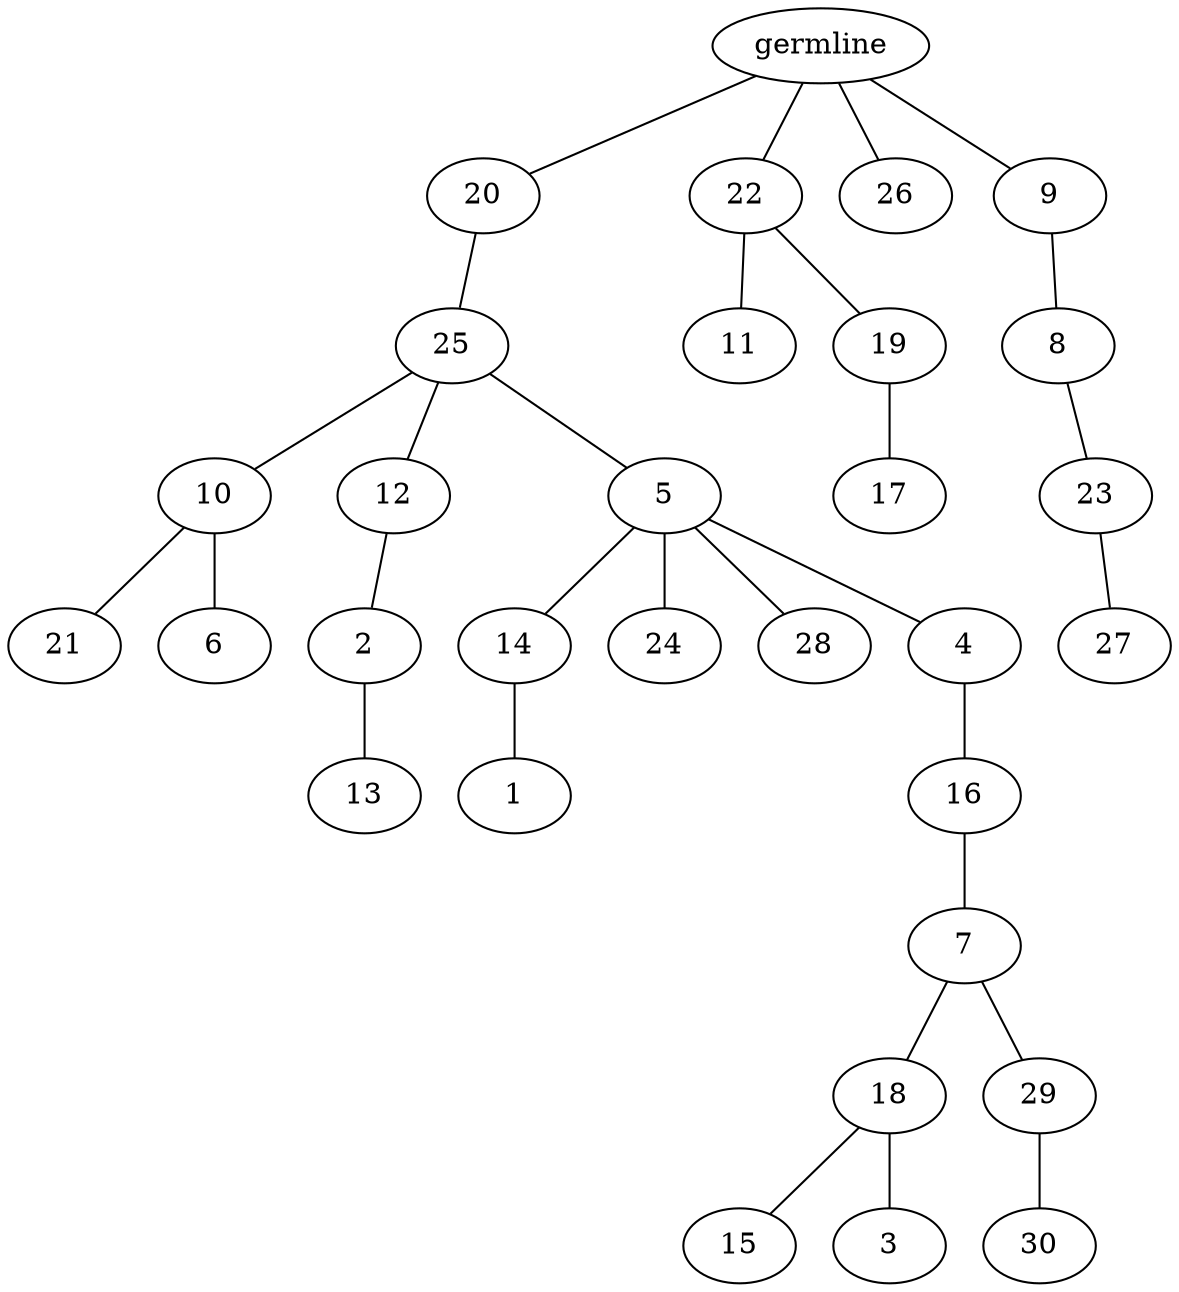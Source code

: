graph tree {
    "140240838950144" [label="germline"];
    "140240848518976" [label="20"];
    "140240847680224" [label="25"];
    "140240847681328" [label="10"];
    "140240847681424" [label="21"];
    "140240847683200" [label="6"];
    "140240847679600" [label="12"];
    "140240847679696" [label="2"];
    "140240847681616" [label="13"];
    "140240847679792" [label="5"];
    "140240847682720" [label="14"];
    "140240847682048" [label="1"];
    "140240847682240" [label="24"];
    "140240847680656" [label="28"];
    "140240847680368" [label="4"];
    "140240847680464" [label="16"];
    "140240847680080" [label="7"];
    "140240847681856" [label="18"];
    "140240847680992" [label="15"];
    "140240847370224" [label="3"];
    "140240847682912" [label="29"];
    "140240847682960" [label="30"];
    "140240848550352" [label="22"];
    "140240847681760" [label="11"];
    "140240847682528" [label="19"];
    "140240847679744" [label="17"];
    "140240847682768" [label="26"];
    "140240847679888" [label="9"];
    "140240847680416" [label="8"];
    "140240848392640" [label="23"];
    "140240848394848" [label="27"];
    "140240838950144" -- "140240848518976";
    "140240838950144" -- "140240848550352";
    "140240838950144" -- "140240847682768";
    "140240838950144" -- "140240847679888";
    "140240848518976" -- "140240847680224";
    "140240847680224" -- "140240847681328";
    "140240847680224" -- "140240847679600";
    "140240847680224" -- "140240847679792";
    "140240847681328" -- "140240847681424";
    "140240847681328" -- "140240847683200";
    "140240847679600" -- "140240847679696";
    "140240847679696" -- "140240847681616";
    "140240847679792" -- "140240847682720";
    "140240847679792" -- "140240847682240";
    "140240847679792" -- "140240847680656";
    "140240847679792" -- "140240847680368";
    "140240847682720" -- "140240847682048";
    "140240847680368" -- "140240847680464";
    "140240847680464" -- "140240847680080";
    "140240847680080" -- "140240847681856";
    "140240847680080" -- "140240847682912";
    "140240847681856" -- "140240847680992";
    "140240847681856" -- "140240847370224";
    "140240847682912" -- "140240847682960";
    "140240848550352" -- "140240847681760";
    "140240848550352" -- "140240847682528";
    "140240847682528" -- "140240847679744";
    "140240847679888" -- "140240847680416";
    "140240847680416" -- "140240848392640";
    "140240848392640" -- "140240848394848";
}
